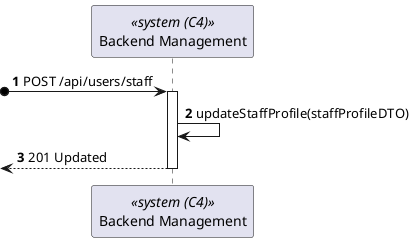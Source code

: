 @startuml

autonumber
participant SYS as "Backend Management" <<system (C4)>>

?o-> SYS : POST /api/users/staff
activate SYS

SYS -> SYS : updateStaffProfile(staffProfileDTO)
<-- SYS : 201 Updated
deactivate SYS


@enduml